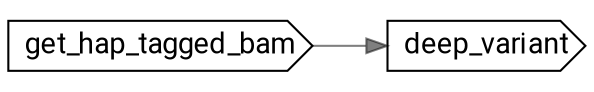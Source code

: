 // CCSPepper
digraph {
	compound=true rankdir=LR
	node [fontname=Roboto]
	edge [color="#00000080"]
	"call-get_hap_tagged_bam" [label=get_hap_tagged_bam shape=cds]
	"call-deep_variant" [label=deep_variant shape=cds]
	"call-get_hap_tagged_bam" -> "call-deep_variant"
}
